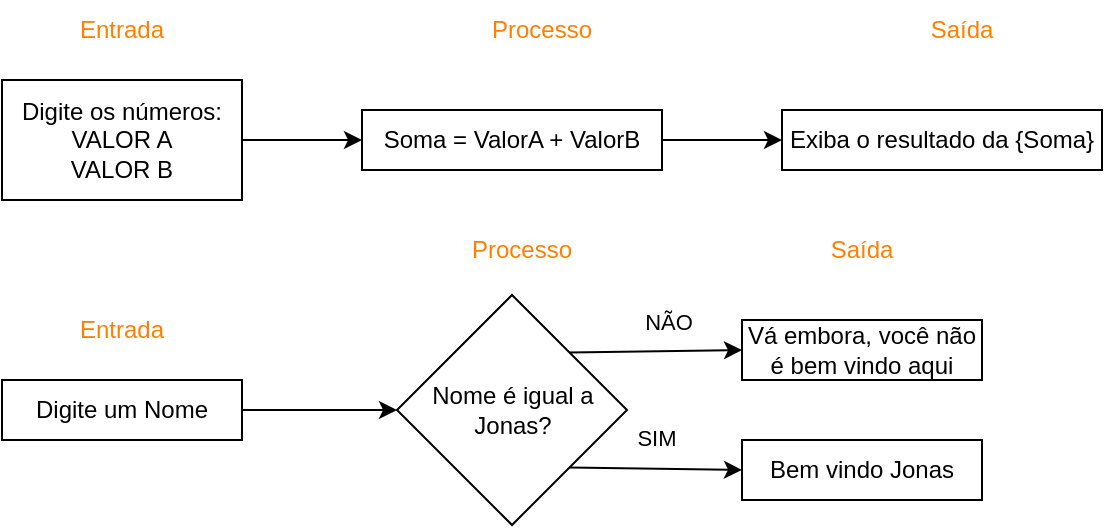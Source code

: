 <mxfile version="26.0.2">
  <diagram name="Página-1" id="0qtDPg-XPkaElGB9iw3Y">
    <mxGraphModel dx="880" dy="434" grid="1" gridSize="10" guides="1" tooltips="1" connect="1" arrows="1" fold="1" page="1" pageScale="1" pageWidth="827" pageHeight="1169" math="0" shadow="0">
      <root>
        <mxCell id="0" />
        <mxCell id="1" parent="0" />
        <mxCell id="zEi2aZbb0SGyR5O4OHdj-1" value="&lt;font style=&quot;color: rgb(255, 128, 0);&quot;&gt;Entrada&lt;/font&gt;" style="text;html=1;align=center;verticalAlign=middle;whiteSpace=wrap;rounded=0;" vertex="1" parent="1">
          <mxGeometry x="40" y="20" width="60" height="30" as="geometry" />
        </mxCell>
        <mxCell id="zEi2aZbb0SGyR5O4OHdj-4" value="" style="edgeStyle=orthogonalEdgeStyle;rounded=0;orthogonalLoop=1;jettySize=auto;html=1;" edge="1" parent="1" source="zEi2aZbb0SGyR5O4OHdj-2" target="zEi2aZbb0SGyR5O4OHdj-3">
          <mxGeometry relative="1" as="geometry" />
        </mxCell>
        <mxCell id="zEi2aZbb0SGyR5O4OHdj-2" value="Digite os números:&lt;div&gt;VALOR A&lt;/div&gt;&lt;div&gt;VALOR B&lt;/div&gt;" style="rounded=0;whiteSpace=wrap;html=1;fillColor=none;" vertex="1" parent="1">
          <mxGeometry x="10" y="60" width="120" height="60" as="geometry" />
        </mxCell>
        <mxCell id="zEi2aZbb0SGyR5O4OHdj-6" value="" style="edgeStyle=orthogonalEdgeStyle;rounded=0;orthogonalLoop=1;jettySize=auto;html=1;" edge="1" parent="1" source="zEi2aZbb0SGyR5O4OHdj-3" target="zEi2aZbb0SGyR5O4OHdj-5">
          <mxGeometry relative="1" as="geometry" />
        </mxCell>
        <mxCell id="zEi2aZbb0SGyR5O4OHdj-3" value="Soma = ValorA + ValorB" style="whiteSpace=wrap;html=1;rounded=0;fillColor=none;" vertex="1" parent="1">
          <mxGeometry x="190" y="75" width="150" height="30" as="geometry" />
        </mxCell>
        <mxCell id="zEi2aZbb0SGyR5O4OHdj-5" value="Exiba o resultado da {Soma}" style="whiteSpace=wrap;html=1;fillColor=none;rounded=0;" vertex="1" parent="1">
          <mxGeometry x="400" y="75" width="160" height="30" as="geometry" />
        </mxCell>
        <mxCell id="zEi2aZbb0SGyR5O4OHdj-7" value="&lt;font style=&quot;color: rgb(255, 128, 0);&quot;&gt;Processo&lt;/font&gt;" style="text;html=1;align=center;verticalAlign=middle;whiteSpace=wrap;rounded=0;" vertex="1" parent="1">
          <mxGeometry x="250" y="20" width="60" height="30" as="geometry" />
        </mxCell>
        <mxCell id="zEi2aZbb0SGyR5O4OHdj-8" value="&lt;font style=&quot;color: rgb(255, 128, 0);&quot;&gt;Saída&lt;/font&gt;" style="text;html=1;align=center;verticalAlign=middle;whiteSpace=wrap;rounded=0;" vertex="1" parent="1">
          <mxGeometry x="460" y="20" width="60" height="30" as="geometry" />
        </mxCell>
        <mxCell id="zEi2aZbb0SGyR5O4OHdj-9" value="&lt;font style=&quot;color: rgb(255, 128, 0);&quot;&gt;Entrada&lt;/font&gt;" style="text;html=1;align=center;verticalAlign=middle;whiteSpace=wrap;rounded=0;" vertex="1" parent="1">
          <mxGeometry x="40" y="170" width="60" height="30" as="geometry" />
        </mxCell>
        <mxCell id="zEi2aZbb0SGyR5O4OHdj-13" value="" style="edgeStyle=orthogonalEdgeStyle;rounded=0;orthogonalLoop=1;jettySize=auto;html=1;" edge="1" parent="1" source="zEi2aZbb0SGyR5O4OHdj-10" target="zEi2aZbb0SGyR5O4OHdj-12">
          <mxGeometry relative="1" as="geometry" />
        </mxCell>
        <mxCell id="zEi2aZbb0SGyR5O4OHdj-10" value="Digite um Nome" style="rounded=0;whiteSpace=wrap;html=1;fillColor=none;" vertex="1" parent="1">
          <mxGeometry x="10" y="210" width="120" height="30" as="geometry" />
        </mxCell>
        <mxCell id="zEi2aZbb0SGyR5O4OHdj-12" value="Nome é igual a Jonas?" style="rhombus;whiteSpace=wrap;html=1;fillColor=none;rounded=0;" vertex="1" parent="1">
          <mxGeometry x="207.5" y="167.5" width="115" height="115" as="geometry" />
        </mxCell>
        <mxCell id="zEi2aZbb0SGyR5O4OHdj-16" value="Bem vindo Jonas" style="rounded=0;whiteSpace=wrap;html=1;fillColor=none;" vertex="1" parent="1">
          <mxGeometry x="380" y="240" width="120" height="30" as="geometry" />
        </mxCell>
        <mxCell id="zEi2aZbb0SGyR5O4OHdj-17" value="Vá embora, você não é bem vindo aqui" style="rounded=0;whiteSpace=wrap;html=1;fillColor=none;" vertex="1" parent="1">
          <mxGeometry x="380" y="180" width="120" height="30" as="geometry" />
        </mxCell>
        <mxCell id="zEi2aZbb0SGyR5O4OHdj-19" value="" style="endArrow=classic;html=1;rounded=0;entryX=0;entryY=0.5;entryDx=0;entryDy=0;exitX=1;exitY=1;exitDx=0;exitDy=0;" edge="1" parent="1" source="zEi2aZbb0SGyR5O4OHdj-12" target="zEi2aZbb0SGyR5O4OHdj-16">
          <mxGeometry width="50" height="50" relative="1" as="geometry">
            <mxPoint x="390" y="250" as="sourcePoint" />
            <mxPoint x="440" y="200" as="targetPoint" />
          </mxGeometry>
        </mxCell>
        <mxCell id="zEi2aZbb0SGyR5O4OHdj-21" value="SIM" style="edgeLabel;html=1;align=center;verticalAlign=middle;resizable=0;points=[];labelBackgroundColor=none;" vertex="1" connectable="0" parent="zEi2aZbb0SGyR5O4OHdj-19">
          <mxGeometry x="-0.022" y="-3" relative="1" as="geometry">
            <mxPoint x="1" y="-19" as="offset" />
          </mxGeometry>
        </mxCell>
        <mxCell id="zEi2aZbb0SGyR5O4OHdj-20" value="" style="endArrow=classic;html=1;rounded=0;entryX=0;entryY=0.5;entryDx=0;entryDy=0;exitX=1;exitY=0;exitDx=0;exitDy=0;" edge="1" parent="1" source="zEi2aZbb0SGyR5O4OHdj-12" target="zEi2aZbb0SGyR5O4OHdj-17">
          <mxGeometry width="50" height="50" relative="1" as="geometry">
            <mxPoint x="430" y="230" as="sourcePoint" />
            <mxPoint x="374" y="306" as="targetPoint" />
          </mxGeometry>
        </mxCell>
        <mxCell id="zEi2aZbb0SGyR5O4OHdj-22" value="NÃO" style="edgeLabel;html=1;align=center;verticalAlign=middle;resizable=0;points=[];labelBackgroundColor=none;" vertex="1" connectable="0" parent="zEi2aZbb0SGyR5O4OHdj-20">
          <mxGeometry x="-0.154" y="-2" relative="1" as="geometry">
            <mxPoint x="12" y="-17" as="offset" />
          </mxGeometry>
        </mxCell>
        <mxCell id="zEi2aZbb0SGyR5O4OHdj-23" value="&lt;font style=&quot;color: rgb(255, 128, 0);&quot;&gt;Processo&lt;/font&gt;" style="text;html=1;align=center;verticalAlign=middle;whiteSpace=wrap;rounded=0;" vertex="1" parent="1">
          <mxGeometry x="240" y="130" width="60" height="30" as="geometry" />
        </mxCell>
        <mxCell id="zEi2aZbb0SGyR5O4OHdj-25" value="&lt;font style=&quot;color: rgb(255, 128, 0);&quot;&gt;Saída&lt;/font&gt;" style="text;html=1;align=center;verticalAlign=middle;whiteSpace=wrap;rounded=0;" vertex="1" parent="1">
          <mxGeometry x="410" y="130" width="60" height="30" as="geometry" />
        </mxCell>
      </root>
    </mxGraphModel>
  </diagram>
</mxfile>
